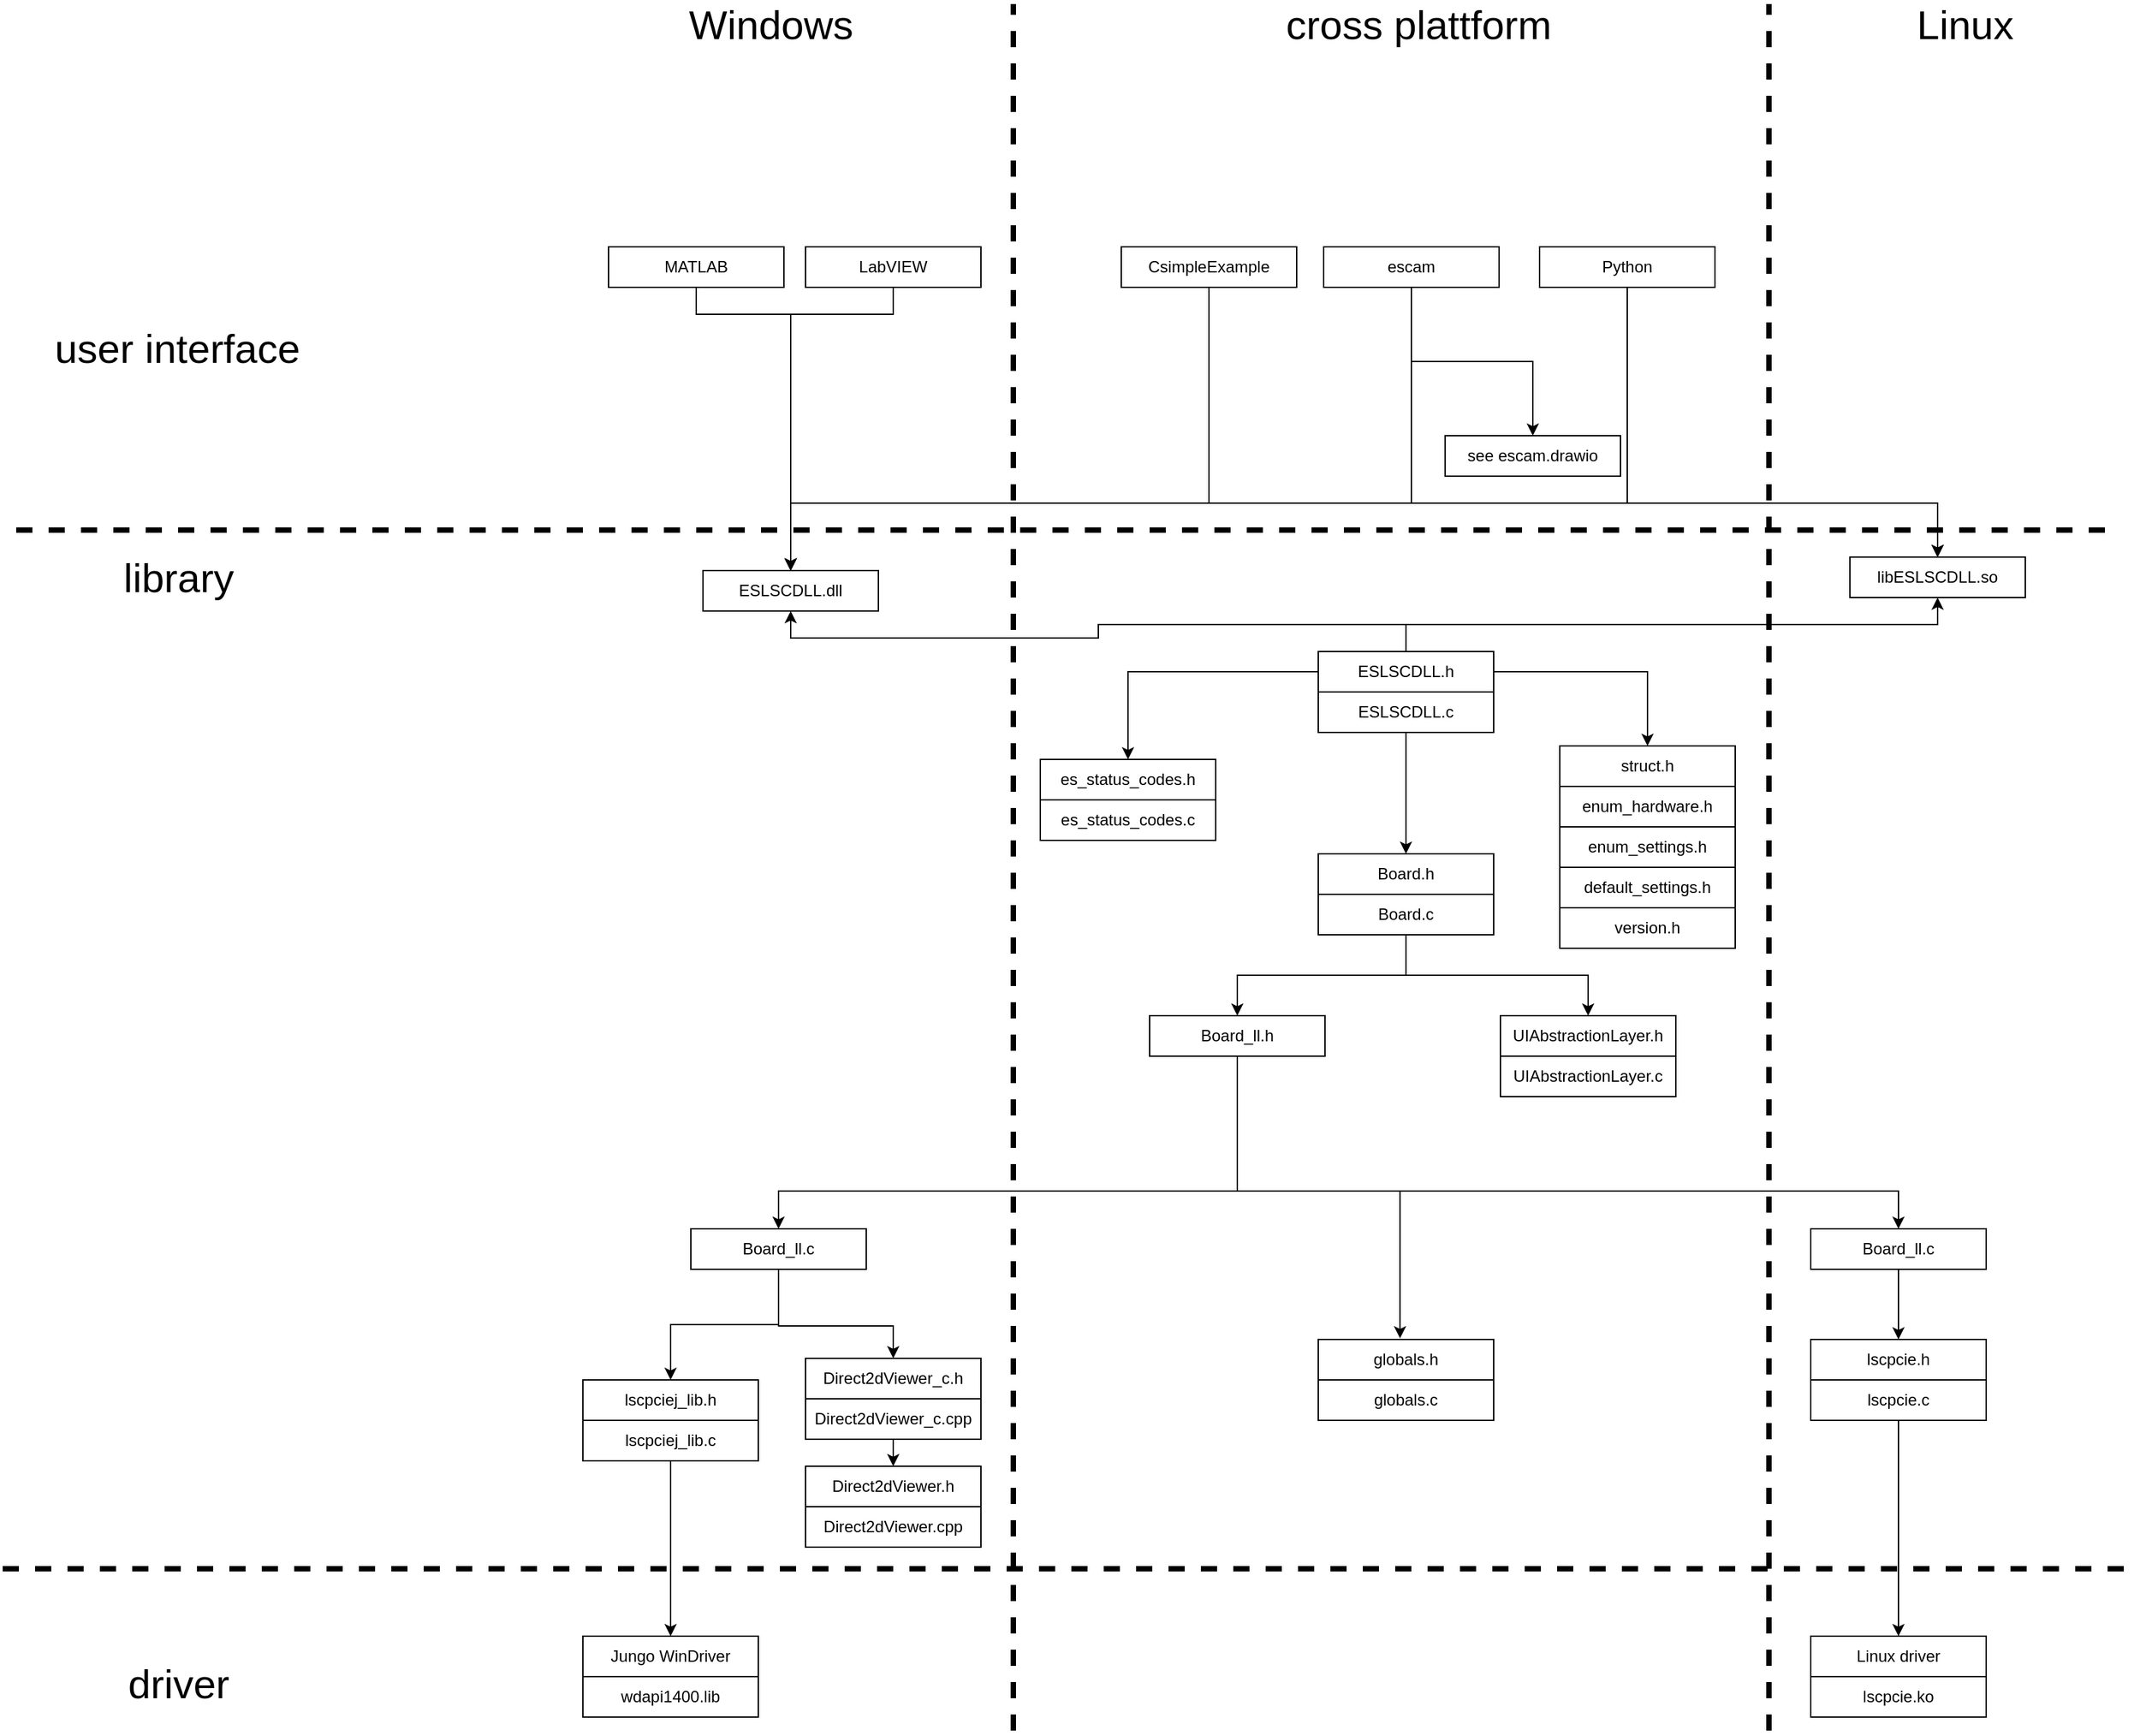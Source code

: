 <mxfile version="24.7.17">
  <diagram id="tgUKfehqLVmL-b8HQxhW" name="Page-1">
    <mxGraphModel dx="3804" dy="2304" grid="1" gridSize="10" guides="1" tooltips="1" connect="1" arrows="1" fold="1" page="1" pageScale="1" pageWidth="850" pageHeight="1100" math="0" shadow="0">
      <root>
        <mxCell id="0" />
        <mxCell id="1" parent="0" />
        <mxCell id="p_urfczNU5dsdLXzHAFD-1" value="Board.h" style="rounded=0;whiteSpace=wrap;html=1;" parent="1" vertex="1">
          <mxGeometry x="146" y="-450" width="130" height="30" as="geometry" />
        </mxCell>
        <mxCell id="p_urfczNU5dsdLXzHAFD-42" style="edgeStyle=orthogonalEdgeStyle;rounded=0;orthogonalLoop=1;jettySize=auto;html=1;exitX=0.5;exitY=1;exitDx=0;exitDy=0;entryX=0.5;entryY=0;entryDx=0;entryDy=0;" parent="1" source="p_urfczNU5dsdLXzHAFD-6" target="p_urfczNU5dsdLXzHAFD-7" edge="1">
          <mxGeometry relative="1" as="geometry" />
        </mxCell>
        <mxCell id="p_urfczNU5dsdLXzHAFD-52" style="edgeStyle=orthogonalEdgeStyle;rounded=0;orthogonalLoop=1;jettySize=auto;html=1;exitX=0.5;exitY=1;exitDx=0;exitDy=0;entryX=0.5;entryY=0;entryDx=0;entryDy=0;" parent="1" source="p_urfczNU5dsdLXzHAFD-6" target="p_urfczNU5dsdLXzHAFD-30" edge="1">
          <mxGeometry relative="1" as="geometry" />
        </mxCell>
        <mxCell id="p_urfczNU5dsdLXzHAFD-6" value="Board.c" style="rounded=0;whiteSpace=wrap;html=1;" parent="1" vertex="1">
          <mxGeometry x="146" y="-420" width="130" height="30" as="geometry" />
        </mxCell>
        <mxCell id="p_urfczNU5dsdLXzHAFD-85" style="edgeStyle=orthogonalEdgeStyle;rounded=0;orthogonalLoop=1;jettySize=auto;html=1;exitX=0.5;exitY=1;exitDx=0;exitDy=0;entryX=0.5;entryY=0;entryDx=0;entryDy=0;strokeWidth=1;" parent="1" source="p_urfczNU5dsdLXzHAFD-7" target="p_urfczNU5dsdLXzHAFD-9" edge="1">
          <mxGeometry relative="1" as="geometry">
            <Array as="points">
              <mxPoint x="86" y="-200" />
              <mxPoint x="576" y="-200" />
            </Array>
          </mxGeometry>
        </mxCell>
        <mxCell id="p_urfczNU5dsdLXzHAFD-86" style="edgeStyle=orthogonalEdgeStyle;rounded=0;orthogonalLoop=1;jettySize=auto;html=1;exitX=0.5;exitY=1;exitDx=0;exitDy=0;strokeWidth=1;entryX=0.5;entryY=0;entryDx=0;entryDy=0;" parent="1" source="p_urfczNU5dsdLXzHAFD-7" target="p_urfczNU5dsdLXzHAFD-8" edge="1">
          <mxGeometry relative="1" as="geometry">
            <Array as="points">
              <mxPoint x="86" y="-200" />
              <mxPoint x="-254" y="-200" />
            </Array>
          </mxGeometry>
        </mxCell>
        <mxCell id="p_urfczNU5dsdLXzHAFD-7" value="Board_ll.h" style="rounded=0;whiteSpace=wrap;html=1;" parent="1" vertex="1">
          <mxGeometry x="21" y="-330" width="130" height="30" as="geometry" />
        </mxCell>
        <mxCell id="p_urfczNU5dsdLXzHAFD-43" style="edgeStyle=orthogonalEdgeStyle;rounded=0;orthogonalLoop=1;jettySize=auto;html=1;exitX=0.5;exitY=1;exitDx=0;exitDy=0;entryX=0.5;entryY=0;entryDx=0;entryDy=0;" parent="1" source="p_urfczNU5dsdLXzHAFD-8" target="p_urfczNU5dsdLXzHAFD-24" edge="1">
          <mxGeometry relative="1" as="geometry" />
        </mxCell>
        <mxCell id="jxvw1qja2600821Guwrw-1" style="edgeStyle=orthogonalEdgeStyle;rounded=0;orthogonalLoop=1;jettySize=auto;html=1;entryX=0.5;entryY=0;entryDx=0;entryDy=0;" parent="1" source="p_urfczNU5dsdLXzHAFD-8" target="p_urfczNU5dsdLXzHAFD-34" edge="1">
          <mxGeometry relative="1" as="geometry">
            <Array as="points">
              <mxPoint x="-254" y="-100" />
              <mxPoint x="-169" y="-100" />
              <mxPoint x="-169" y="-85" />
            </Array>
          </mxGeometry>
        </mxCell>
        <mxCell id="p_urfczNU5dsdLXzHAFD-8" value="Board_ll.c" style="rounded=0;whiteSpace=wrap;html=1;" parent="1" vertex="1">
          <mxGeometry x="-319" y="-172" width="130" height="30" as="geometry" />
        </mxCell>
        <mxCell id="p_urfczNU5dsdLXzHAFD-46" style="edgeStyle=orthogonalEdgeStyle;rounded=0;orthogonalLoop=1;jettySize=auto;html=1;exitX=0.5;exitY=1;exitDx=0;exitDy=0;entryX=0.466;entryY=-0.027;entryDx=0;entryDy=0;entryPerimeter=0;" parent="1" source="p_urfczNU5dsdLXzHAFD-7" target="p_urfczNU5dsdLXzHAFD-16" edge="1">
          <mxGeometry relative="1" as="geometry">
            <Array as="points">
              <mxPoint x="86" y="-200" />
              <mxPoint x="207" y="-200" />
            </Array>
          </mxGeometry>
        </mxCell>
        <mxCell id="p_urfczNU5dsdLXzHAFD-72" style="edgeStyle=orthogonalEdgeStyle;rounded=0;orthogonalLoop=1;jettySize=auto;html=1;exitX=0.5;exitY=1;exitDx=0;exitDy=0;entryX=0.5;entryY=0;entryDx=0;entryDy=0;" parent="1" source="p_urfczNU5dsdLXzHAFD-9" target="p_urfczNU5dsdLXzHAFD-73" edge="1">
          <mxGeometry relative="1" as="geometry">
            <mxPoint x="581" y="-107" as="targetPoint" />
          </mxGeometry>
        </mxCell>
        <mxCell id="p_urfczNU5dsdLXzHAFD-9" value="Board_ll.c" style="rounded=0;whiteSpace=wrap;html=1;" parent="1" vertex="1">
          <mxGeometry x="511" y="-172" width="130" height="30" as="geometry" />
        </mxCell>
        <mxCell id="W871qx_Sbcsv2SWxShGU-2" style="edgeStyle=orthogonalEdgeStyle;rounded=0;orthogonalLoop=1;jettySize=auto;html=1;entryX=0.5;entryY=1;entryDx=0;entryDy=0;exitX=0.5;exitY=0;exitDx=0;exitDy=0;" parent="1" source="p_urfczNU5dsdLXzHAFD-11" target="p_urfczNU5dsdLXzHAFD-61" edge="1">
          <mxGeometry relative="1" as="geometry" />
        </mxCell>
        <mxCell id="W871qx_Sbcsv2SWxShGU-4" style="edgeStyle=orthogonalEdgeStyle;rounded=0;orthogonalLoop=1;jettySize=auto;html=1;exitX=0.5;exitY=0;exitDx=0;exitDy=0;entryX=0.5;entryY=1;entryDx=0;entryDy=0;" parent="1" source="p_urfczNU5dsdLXzHAFD-11" target="W871qx_Sbcsv2SWxShGU-3" edge="1">
          <mxGeometry relative="1" as="geometry" />
        </mxCell>
        <mxCell id="W871qx_Sbcsv2SWxShGU-12" style="edgeStyle=orthogonalEdgeStyle;rounded=0;orthogonalLoop=1;jettySize=auto;html=1;exitX=1;exitY=0.5;exitDx=0;exitDy=0;entryX=0.5;entryY=0;entryDx=0;entryDy=0;" parent="1" source="p_urfczNU5dsdLXzHAFD-11" target="p_urfczNU5dsdLXzHAFD-15" edge="1">
          <mxGeometry relative="1" as="geometry" />
        </mxCell>
        <mxCell id="W871qx_Sbcsv2SWxShGU-13" style="edgeStyle=orthogonalEdgeStyle;rounded=0;orthogonalLoop=1;jettySize=auto;html=1;entryX=0.5;entryY=0;entryDx=0;entryDy=0;" parent="1" source="p_urfczNU5dsdLXzHAFD-11" target="p_urfczNU5dsdLXzHAFD-18" edge="1">
          <mxGeometry relative="1" as="geometry" />
        </mxCell>
        <mxCell id="p_urfczNU5dsdLXzHAFD-11" value="ESLSCDLL.h" style="rounded=0;whiteSpace=wrap;html=1;" parent="1" vertex="1">
          <mxGeometry x="146" y="-600" width="130" height="30" as="geometry" />
        </mxCell>
        <mxCell id="p_urfczNU5dsdLXzHAFD-91" style="edgeStyle=orthogonalEdgeStyle;rounded=0;orthogonalLoop=1;jettySize=auto;html=1;exitX=0.5;exitY=1;exitDx=0;exitDy=0;entryX=0.5;entryY=0;entryDx=0;entryDy=0;strokeWidth=1;" parent="1" source="p_urfczNU5dsdLXzHAFD-12" target="p_urfczNU5dsdLXzHAFD-1" edge="1">
          <mxGeometry relative="1" as="geometry" />
        </mxCell>
        <mxCell id="p_urfczNU5dsdLXzHAFD-12" value="ESLSCDLL.c" style="rounded=0;whiteSpace=wrap;html=1;" parent="1" vertex="1">
          <mxGeometry x="146" y="-570" width="130" height="30" as="geometry" />
        </mxCell>
        <mxCell id="p_urfczNU5dsdLXzHAFD-13" value="enum_hardware.h" style="rounded=0;whiteSpace=wrap;html=1;" parent="1" vertex="1">
          <mxGeometry x="325" y="-500" width="130" height="30" as="geometry" />
        </mxCell>
        <mxCell id="p_urfczNU5dsdLXzHAFD-15" value="struct.h" style="rounded=0;whiteSpace=wrap;html=1;" parent="1" vertex="1">
          <mxGeometry x="325" y="-530" width="130" height="30" as="geometry" />
        </mxCell>
        <mxCell id="p_urfczNU5dsdLXzHAFD-16" value="globals.h" style="rounded=0;whiteSpace=wrap;html=1;" parent="1" vertex="1">
          <mxGeometry x="146" y="-90" width="130" height="30" as="geometry" />
        </mxCell>
        <mxCell id="p_urfczNU5dsdLXzHAFD-17" value="globals.c" style="rounded=0;whiteSpace=wrap;html=1;" parent="1" vertex="1">
          <mxGeometry x="146" y="-60" width="130" height="30" as="geometry" />
        </mxCell>
        <mxCell id="p_urfczNU5dsdLXzHAFD-18" value="es_status_codes.h" style="rounded=0;whiteSpace=wrap;html=1;" parent="1" vertex="1">
          <mxGeometry x="-60" y="-520" width="130" height="30" as="geometry" />
        </mxCell>
        <mxCell id="p_urfczNU5dsdLXzHAFD-19" value="es_status_codes.c" style="rounded=0;whiteSpace=wrap;html=1;" parent="1" vertex="1">
          <mxGeometry x="-60" y="-490" width="130" height="30" as="geometry" />
        </mxCell>
        <mxCell id="p_urfczNU5dsdLXzHAFD-20" value="default_settings.h" style="rounded=0;whiteSpace=wrap;html=1;" parent="1" vertex="1">
          <mxGeometry x="325" y="-440" width="130" height="30" as="geometry" />
        </mxCell>
        <mxCell id="p_urfczNU5dsdLXzHAFD-24" value="lscpciej_lib.h" style="rounded=0;whiteSpace=wrap;html=1;" parent="1" vertex="1">
          <mxGeometry x="-399" y="-60" width="130" height="30" as="geometry" />
        </mxCell>
        <mxCell id="p_urfczNU5dsdLXzHAFD-44" style="edgeStyle=orthogonalEdgeStyle;rounded=0;orthogonalLoop=1;jettySize=auto;html=1;exitX=0.5;exitY=1;exitDx=0;exitDy=0;entryX=0.5;entryY=0;entryDx=0;entryDy=0;" parent="1" source="p_urfczNU5dsdLXzHAFD-25" target="p_urfczNU5dsdLXzHAFD-29" edge="1">
          <mxGeometry relative="1" as="geometry" />
        </mxCell>
        <mxCell id="p_urfczNU5dsdLXzHAFD-25" value="lscpciej_lib.c" style="rounded=0;whiteSpace=wrap;html=1;" parent="1" vertex="1">
          <mxGeometry x="-399" y="-30" width="130" height="30" as="geometry" />
        </mxCell>
        <mxCell id="p_urfczNU5dsdLXzHAFD-27" value="wdapi1400.lib" style="rounded=0;whiteSpace=wrap;html=1;" parent="1" vertex="1">
          <mxGeometry x="-399" y="160" width="130" height="30" as="geometry" />
        </mxCell>
        <mxCell id="p_urfczNU5dsdLXzHAFD-29" value="Jungo WinDriver" style="rounded=0;whiteSpace=wrap;html=1;" parent="1" vertex="1">
          <mxGeometry x="-399" y="130" width="130" height="30" as="geometry" />
        </mxCell>
        <mxCell id="p_urfczNU5dsdLXzHAFD-30" value="UIAbstractionLayer.h" style="rounded=0;whiteSpace=wrap;html=1;" parent="1" vertex="1">
          <mxGeometry x="281" y="-330" width="130" height="30" as="geometry" />
        </mxCell>
        <mxCell id="p_urfczNU5dsdLXzHAFD-34" value="Direct2dViewer_c.h" style="rounded=0;whiteSpace=wrap;html=1;glass=0;" parent="1" vertex="1">
          <mxGeometry x="-234" y="-76" width="130" height="30" as="geometry" />
        </mxCell>
        <mxCell id="p_urfczNU5dsdLXzHAFD-41" style="edgeStyle=orthogonalEdgeStyle;rounded=0;orthogonalLoop=1;jettySize=auto;html=1;exitX=0.5;exitY=1;exitDx=0;exitDy=0;entryX=0.5;entryY=0;entryDx=0;entryDy=0;" parent="1" source="p_urfczNU5dsdLXzHAFD-35" target="p_urfczNU5dsdLXzHAFD-36" edge="1">
          <mxGeometry relative="1" as="geometry" />
        </mxCell>
        <mxCell id="p_urfczNU5dsdLXzHAFD-35" value="Direct2dViewer_c.cpp" style="rounded=0;whiteSpace=wrap;html=1;" parent="1" vertex="1">
          <mxGeometry x="-234" y="-46" width="130" height="30" as="geometry" />
        </mxCell>
        <mxCell id="p_urfczNU5dsdLXzHAFD-36" value="Direct2dViewer.h" style="rounded=0;whiteSpace=wrap;html=1;glass=0;" parent="1" vertex="1">
          <mxGeometry x="-234" y="4" width="130" height="30" as="geometry" />
        </mxCell>
        <mxCell id="p_urfczNU5dsdLXzHAFD-37" value="Direct2dViewer.cpp" style="rounded=0;whiteSpace=wrap;html=1;" parent="1" vertex="1">
          <mxGeometry x="-234" y="34" width="130" height="30" as="geometry" />
        </mxCell>
        <mxCell id="p_urfczNU5dsdLXzHAFD-61" value="ESLSCDLL.dll" style="rounded=0;whiteSpace=wrap;html=1;" parent="1" vertex="1">
          <mxGeometry x="-310" y="-660" width="130" height="30" as="geometry" />
        </mxCell>
        <mxCell id="p_urfczNU5dsdLXzHAFD-68" style="edgeStyle=orthogonalEdgeStyle;rounded=0;orthogonalLoop=1;jettySize=auto;html=1;exitX=0.5;exitY=1;exitDx=0;exitDy=0;entryX=0.5;entryY=0;entryDx=0;entryDy=0;" parent="1" source="p_urfczNU5dsdLXzHAFD-66" target="p_urfczNU5dsdLXzHAFD-61" edge="1">
          <mxGeometry relative="1" as="geometry">
            <Array as="points">
              <mxPoint x="-169" y="-850" />
              <mxPoint x="-245" y="-850" />
            </Array>
          </mxGeometry>
        </mxCell>
        <mxCell id="p_urfczNU5dsdLXzHAFD-66" value="LabVIEW" style="rounded=0;whiteSpace=wrap;html=1;" parent="1" vertex="1">
          <mxGeometry x="-234" y="-900" width="130" height="30" as="geometry" />
        </mxCell>
        <mxCell id="p_urfczNU5dsdLXzHAFD-104" style="edgeStyle=orthogonalEdgeStyle;rounded=0;orthogonalLoop=1;jettySize=auto;html=1;exitX=0.5;exitY=1;exitDx=0;exitDy=0;entryX=0.5;entryY=0;entryDx=0;entryDy=0;fontSize=30;strokeWidth=1;" parent="1" source="p_urfczNU5dsdLXzHAFD-70" target="p_urfczNU5dsdLXzHAFD-103" edge="1">
          <mxGeometry relative="1" as="geometry" />
        </mxCell>
        <mxCell id="W871qx_Sbcsv2SWxShGU-5" style="edgeStyle=orthogonalEdgeStyle;rounded=0;orthogonalLoop=1;jettySize=auto;html=1;exitX=0.5;exitY=1;exitDx=0;exitDy=0;entryX=0.5;entryY=0;entryDx=0;entryDy=0;" parent="1" source="p_urfczNU5dsdLXzHAFD-70" target="W871qx_Sbcsv2SWxShGU-3" edge="1">
          <mxGeometry relative="1" as="geometry">
            <Array as="points">
              <mxPoint x="215" y="-710" />
              <mxPoint x="605" y="-710" />
            </Array>
          </mxGeometry>
        </mxCell>
        <mxCell id="W871qx_Sbcsv2SWxShGU-6" style="edgeStyle=orthogonalEdgeStyle;rounded=0;orthogonalLoop=1;jettySize=auto;html=1;exitX=0.5;exitY=1;exitDx=0;exitDy=0;entryX=0.5;entryY=0;entryDx=0;entryDy=0;" parent="1" source="p_urfczNU5dsdLXzHAFD-70" target="p_urfczNU5dsdLXzHAFD-61" edge="1">
          <mxGeometry relative="1" as="geometry">
            <Array as="points">
              <mxPoint x="215" y="-710" />
              <mxPoint x="-245" y="-710" />
            </Array>
          </mxGeometry>
        </mxCell>
        <mxCell id="p_urfczNU5dsdLXzHAFD-70" value="escam" style="rounded=0;whiteSpace=wrap;html=1;" parent="1" vertex="1">
          <mxGeometry x="150" y="-900" width="130" height="30" as="geometry" />
        </mxCell>
        <mxCell id="p_urfczNU5dsdLXzHAFD-73" value="lscpcie.h" style="rounded=0;whiteSpace=wrap;html=1;" parent="1" vertex="1">
          <mxGeometry x="511" y="-90" width="130" height="30" as="geometry" />
        </mxCell>
        <mxCell id="p_urfczNU5dsdLXzHAFD-77" style="edgeStyle=orthogonalEdgeStyle;rounded=0;orthogonalLoop=1;jettySize=auto;html=1;entryX=0.5;entryY=0;entryDx=0;entryDy=0;" parent="1" source="p_urfczNU5dsdLXzHAFD-74" target="p_urfczNU5dsdLXzHAFD-76" edge="1">
          <mxGeometry relative="1" as="geometry" />
        </mxCell>
        <mxCell id="p_urfczNU5dsdLXzHAFD-74" value="lscpcie.c" style="rounded=0;whiteSpace=wrap;html=1;" parent="1" vertex="1">
          <mxGeometry x="511" y="-60" width="130" height="30" as="geometry" />
        </mxCell>
        <mxCell id="p_urfczNU5dsdLXzHAFD-75" value="lscpcie.ko" style="rounded=0;whiteSpace=wrap;html=1;" parent="1" vertex="1">
          <mxGeometry x="511" y="160" width="130" height="30" as="geometry" />
        </mxCell>
        <mxCell id="p_urfczNU5dsdLXzHAFD-76" value="Linux driver" style="rounded=0;whiteSpace=wrap;html=1;" parent="1" vertex="1">
          <mxGeometry x="511" y="130" width="130" height="30" as="geometry" />
        </mxCell>
        <mxCell id="p_urfczNU5dsdLXzHAFD-82" value="" style="endArrow=none;dashed=1;html=1;rounded=0;strokeWidth=4;" parent="1" edge="1">
          <mxGeometry width="50" height="50" relative="1" as="geometry">
            <mxPoint x="480" y="200" as="sourcePoint" />
            <mxPoint x="480" y="-1080" as="targetPoint" />
          </mxGeometry>
        </mxCell>
        <mxCell id="p_urfczNU5dsdLXzHAFD-83" value="" style="endArrow=none;dashed=1;html=1;rounded=0;strokeWidth=4;" parent="1" edge="1">
          <mxGeometry width="50" height="50" relative="1" as="geometry">
            <mxPoint x="-80" y="200" as="sourcePoint" />
            <mxPoint x="-80" y="-1080" as="targetPoint" />
          </mxGeometry>
        </mxCell>
        <mxCell id="p_urfczNU5dsdLXzHAFD-88" value="" style="endArrow=none;dashed=1;html=1;rounded=0;strokeWidth=4;" parent="1" edge="1">
          <mxGeometry width="50" height="50" relative="1" as="geometry">
            <mxPoint x="-829" y="80" as="sourcePoint" />
            <mxPoint x="751" y="80" as="targetPoint" />
          </mxGeometry>
        </mxCell>
        <mxCell id="p_urfczNU5dsdLXzHAFD-92" value="" style="endArrow=none;dashed=1;html=1;rounded=0;strokeWidth=4;" parent="1" edge="1">
          <mxGeometry width="50" height="50" relative="1" as="geometry">
            <mxPoint x="-819" y="-690" as="sourcePoint" />
            <mxPoint x="741" y="-690" as="targetPoint" />
          </mxGeometry>
        </mxCell>
        <mxCell id="p_urfczNU5dsdLXzHAFD-96" value="&lt;font style=&quot;font-size: 30px&quot;&gt;user interface&lt;/font&gt;" style="text;html=1;align=center;verticalAlign=middle;resizable=0;points=[];autosize=1;strokeColor=none;fillColor=none;" parent="1" vertex="1">
          <mxGeometry x="-800" y="-840" width="200" height="30" as="geometry" />
        </mxCell>
        <mxCell id="p_urfczNU5dsdLXzHAFD-97" value="&lt;font style=&quot;font-size: 30px&quot;&gt;library&lt;/font&gt;" style="text;html=1;align=center;verticalAlign=middle;resizable=0;points=[];autosize=1;strokeColor=none;fillColor=none;" parent="1" vertex="1">
          <mxGeometry x="-749" y="-670" width="100" height="30" as="geometry" />
        </mxCell>
        <mxCell id="p_urfczNU5dsdLXzHAFD-99" value="&lt;font style=&quot;font-size: 30px&quot;&gt;driver&lt;/font&gt;" style="text;html=1;align=center;verticalAlign=middle;resizable=0;points=[];autosize=1;strokeColor=none;fillColor=none;" parent="1" vertex="1">
          <mxGeometry x="-749" y="140" width="100" height="50" as="geometry" />
        </mxCell>
        <mxCell id="p_urfczNU5dsdLXzHAFD-100" value="&lt;font style=&quot;font-size: 30px&quot;&gt;Windows&lt;/font&gt;" style="text;html=1;align=center;verticalAlign=middle;resizable=0;points=[];autosize=1;strokeColor=none;fillColor=none;" parent="1" vertex="1">
          <mxGeometry x="-330" y="-1080" width="140" height="30" as="geometry" />
        </mxCell>
        <mxCell id="p_urfczNU5dsdLXzHAFD-101" value="&lt;font style=&quot;font-size: 30px&quot;&gt;cross plattform&lt;/font&gt;" style="text;html=1;align=center;verticalAlign=middle;resizable=0;points=[];autosize=1;strokeColor=none;fillColor=none;" parent="1" vertex="1">
          <mxGeometry x="115" y="-1080" width="210" height="30" as="geometry" />
        </mxCell>
        <mxCell id="p_urfczNU5dsdLXzHAFD-102" value="&lt;font style=&quot;font-size: 30px&quot;&gt;Linux&lt;/font&gt;" style="text;html=1;align=center;verticalAlign=middle;resizable=0;points=[];autosize=1;strokeColor=none;fillColor=none;" parent="1" vertex="1">
          <mxGeometry x="580" y="-1080" width="90" height="30" as="geometry" />
        </mxCell>
        <mxCell id="p_urfczNU5dsdLXzHAFD-103" value="see escam.drawio" style="rounded=0;whiteSpace=wrap;html=1;" parent="1" vertex="1">
          <mxGeometry x="240" y="-760" width="130" height="30" as="geometry" />
        </mxCell>
        <mxCell id="sNTQXGuIR_XhQcSb0ZdP-1" value="version.h" style="rounded=0;whiteSpace=wrap;html=1;" parent="1" vertex="1">
          <mxGeometry x="325" y="-410" width="130" height="30" as="geometry" />
        </mxCell>
        <mxCell id="6YcGXZJfUUBrcVZ9Filc-1" style="edgeStyle=orthogonalEdgeStyle;rounded=0;orthogonalLoop=1;jettySize=auto;html=1;exitX=0.5;exitY=1;exitDx=0;exitDy=0;entryX=0.5;entryY=0;entryDx=0;entryDy=0;" edge="1" parent="1" source="sNTQXGuIR_XhQcSb0ZdP-4" target="W871qx_Sbcsv2SWxShGU-3">
          <mxGeometry relative="1" as="geometry">
            <Array as="points">
              <mxPoint x="375" y="-710" />
              <mxPoint x="605" y="-710" />
            </Array>
          </mxGeometry>
        </mxCell>
        <mxCell id="6YcGXZJfUUBrcVZ9Filc-2" style="edgeStyle=orthogonalEdgeStyle;rounded=0;orthogonalLoop=1;jettySize=auto;html=1;exitX=0.5;exitY=1;exitDx=0;exitDy=0;entryX=0.5;entryY=0;entryDx=0;entryDy=0;" edge="1" parent="1" source="sNTQXGuIR_XhQcSb0ZdP-4" target="p_urfczNU5dsdLXzHAFD-61">
          <mxGeometry relative="1" as="geometry">
            <Array as="points">
              <mxPoint x="375" y="-710" />
              <mxPoint x="-245" y="-710" />
            </Array>
          </mxGeometry>
        </mxCell>
        <mxCell id="sNTQXGuIR_XhQcSb0ZdP-4" value="Python" style="rounded=0;whiteSpace=wrap;html=1;" parent="1" vertex="1">
          <mxGeometry x="310" y="-900" width="130" height="30" as="geometry" />
        </mxCell>
        <mxCell id="sNTQXGuIR_XhQcSb0ZdP-7" style="edgeStyle=orthogonalEdgeStyle;rounded=0;orthogonalLoop=1;jettySize=auto;html=1;exitX=0.5;exitY=1;exitDx=0;exitDy=0;entryX=0.5;entryY=0;entryDx=0;entryDy=0;" parent="1" source="sNTQXGuIR_XhQcSb0ZdP-5" target="p_urfczNU5dsdLXzHAFD-61" edge="1">
          <mxGeometry relative="1" as="geometry">
            <Array as="points">
              <mxPoint x="-315" y="-850" />
              <mxPoint x="-245" y="-850" />
            </Array>
          </mxGeometry>
        </mxCell>
        <mxCell id="sNTQXGuIR_XhQcSb0ZdP-5" value="MATLAB" style="rounded=0;whiteSpace=wrap;html=1;" parent="1" vertex="1">
          <mxGeometry x="-380" y="-900" width="130" height="30" as="geometry" />
        </mxCell>
        <mxCell id="W871qx_Sbcsv2SWxShGU-7" style="edgeStyle=orthogonalEdgeStyle;rounded=0;orthogonalLoop=1;jettySize=auto;html=1;exitX=0.5;exitY=1;exitDx=0;exitDy=0;entryX=0.5;entryY=0;entryDx=0;entryDy=0;" parent="1" source="W871qx_Sbcsv2SWxShGU-1" target="W871qx_Sbcsv2SWxShGU-3" edge="1">
          <mxGeometry relative="1" as="geometry">
            <Array as="points">
              <mxPoint x="65" y="-710" />
              <mxPoint x="605" y="-710" />
            </Array>
          </mxGeometry>
        </mxCell>
        <mxCell id="W871qx_Sbcsv2SWxShGU-8" style="edgeStyle=orthogonalEdgeStyle;rounded=0;orthogonalLoop=1;jettySize=auto;html=1;exitX=0.5;exitY=1;exitDx=0;exitDy=0;entryX=0.5;entryY=0;entryDx=0;entryDy=0;" parent="1" source="W871qx_Sbcsv2SWxShGU-1" target="p_urfczNU5dsdLXzHAFD-61" edge="1">
          <mxGeometry relative="1" as="geometry">
            <Array as="points">
              <mxPoint x="65" y="-710" />
              <mxPoint x="-245" y="-710" />
            </Array>
          </mxGeometry>
        </mxCell>
        <mxCell id="W871qx_Sbcsv2SWxShGU-1" value="CsimpleExample" style="rounded=0;whiteSpace=wrap;html=1;" parent="1" vertex="1">
          <mxGeometry y="-900" width="130" height="30" as="geometry" />
        </mxCell>
        <mxCell id="W871qx_Sbcsv2SWxShGU-3" value="libESLSCDLL.so" style="rounded=0;whiteSpace=wrap;html=1;" parent="1" vertex="1">
          <mxGeometry x="540" y="-670" width="130" height="30" as="geometry" />
        </mxCell>
        <mxCell id="W871qx_Sbcsv2SWxShGU-9" value="UIAbstractionLayer.c" style="rounded=0;whiteSpace=wrap;html=1;" parent="1" vertex="1">
          <mxGeometry x="281" y="-300" width="130" height="30" as="geometry" />
        </mxCell>
        <mxCell id="W871qx_Sbcsv2SWxShGU-11" value="enum_settings.h" style="rounded=0;whiteSpace=wrap;html=1;" parent="1" vertex="1">
          <mxGeometry x="325" y="-470" width="130" height="30" as="geometry" />
        </mxCell>
      </root>
    </mxGraphModel>
  </diagram>
</mxfile>
